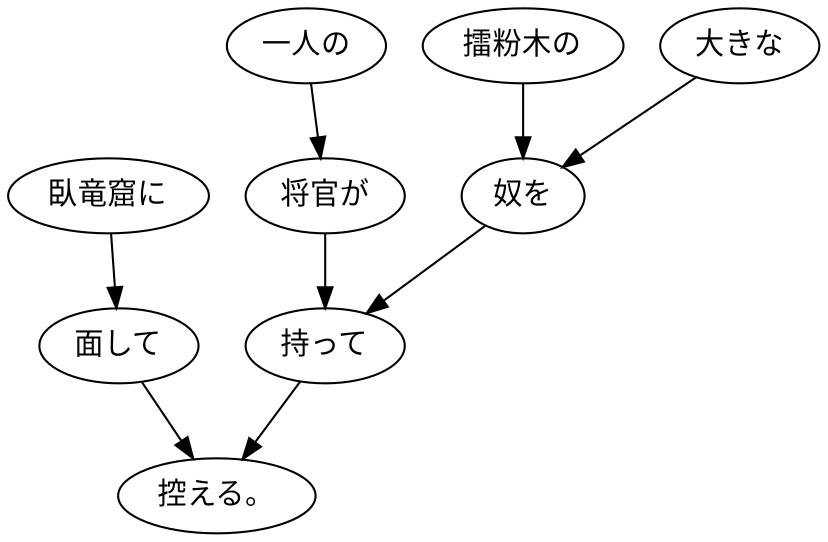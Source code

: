 digraph graph5035 {
	node0 [label="臥竜窟に"];
	node1 [label="面して"];
	node2 [label="一人の"];
	node3 [label="将官が"];
	node4 [label="擂粉木の"];
	node5 [label="大きな"];
	node6 [label="奴を"];
	node7 [label="持って"];
	node8 [label="控える。"];
	node0 -> node1;
	node1 -> node8;
	node2 -> node3;
	node3 -> node7;
	node4 -> node6;
	node5 -> node6;
	node6 -> node7;
	node7 -> node8;
}
